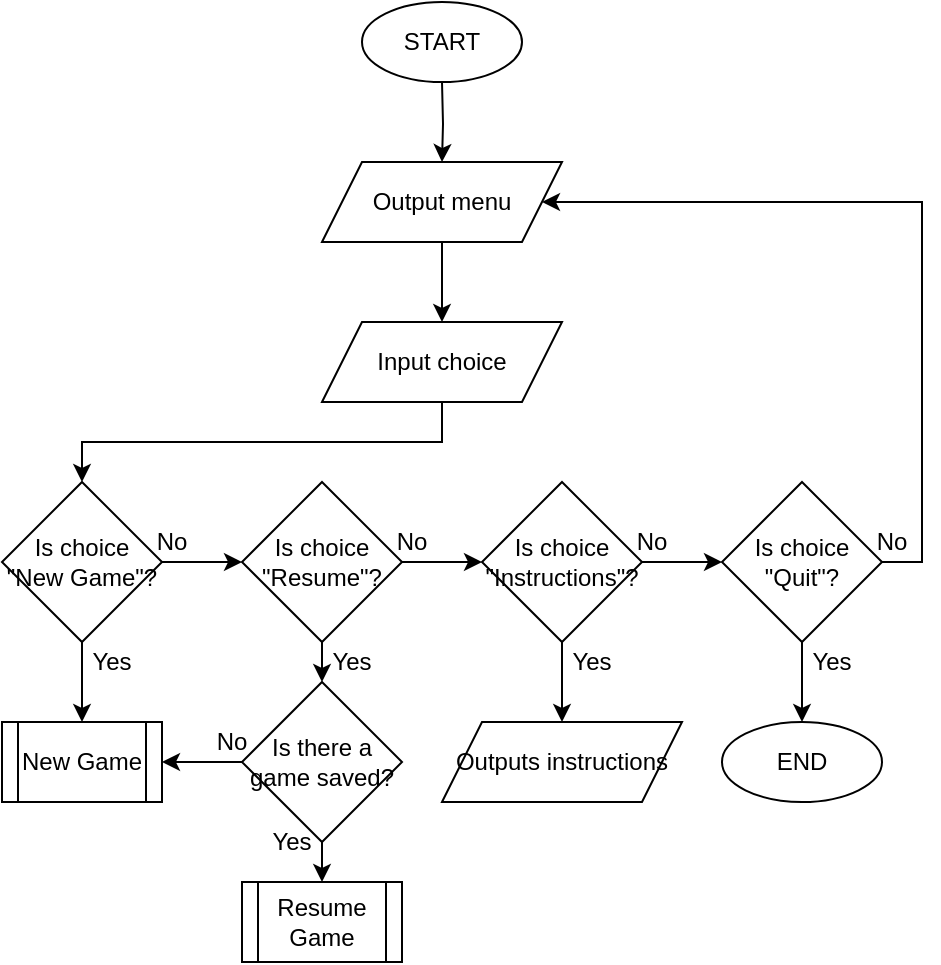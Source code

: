<mxfile version="20.8.10" type="device" pages="3"><diagram name="Menu" id="rsyZPItr7Qz4LaV8geYm"><mxGraphModel dx="1418" dy="828" grid="1" gridSize="10" guides="1" tooltips="1" connect="1" arrows="1" fold="1" page="1" pageScale="1" pageWidth="827" pageHeight="1169" math="0" shadow="0"><root><mxCell id="0"/><mxCell id="1" parent="0"/><mxCell id="aHPWum7SL6bMoqVEfxMI-2" value="" style="edgeStyle=orthogonalEdgeStyle;rounded=0;orthogonalLoop=1;jettySize=auto;html=1;exitX=0.5;exitY=1;exitDx=0;exitDy=0;" parent="1" target="aHPWum7SL6bMoqVEfxMI-1" edge="1"><mxGeometry relative="1" as="geometry"><mxPoint x="280" y="80" as="sourcePoint"/></mxGeometry></mxCell><mxCell id="aHPWum7SL6bMoqVEfxMI-4" value="" style="edgeStyle=orthogonalEdgeStyle;rounded=0;orthogonalLoop=1;jettySize=auto;html=1;" parent="1" source="aHPWum7SL6bMoqVEfxMI-1" target="aHPWum7SL6bMoqVEfxMI-3" edge="1"><mxGeometry relative="1" as="geometry"/></mxCell><mxCell id="aHPWum7SL6bMoqVEfxMI-1" value="Output menu" style="shape=parallelogram;perimeter=parallelogramPerimeter;whiteSpace=wrap;html=1;fixedSize=1;" parent="1" vertex="1"><mxGeometry x="220" y="120" width="120" height="40" as="geometry"/></mxCell><mxCell id="aHPWum7SL6bMoqVEfxMI-6" value="" style="edgeStyle=orthogonalEdgeStyle;rounded=0;orthogonalLoop=1;jettySize=auto;html=1;" parent="1" source="aHPWum7SL6bMoqVEfxMI-3" target="aHPWum7SL6bMoqVEfxMI-5" edge="1"><mxGeometry relative="1" as="geometry"><Array as="points"><mxPoint x="280" y="260"/><mxPoint x="100" y="260"/></Array></mxGeometry></mxCell><mxCell id="aHPWum7SL6bMoqVEfxMI-3" value="Input choice" style="shape=parallelogram;perimeter=parallelogramPerimeter;whiteSpace=wrap;html=1;fixedSize=1;" parent="1" vertex="1"><mxGeometry x="220" y="200" width="120" height="40" as="geometry"/></mxCell><mxCell id="aHPWum7SL6bMoqVEfxMI-39" value="" style="edgeStyle=orthogonalEdgeStyle;rounded=0;orthogonalLoop=1;jettySize=auto;html=1;" parent="1" source="aHPWum7SL6bMoqVEfxMI-5" target="aHPWum7SL6bMoqVEfxMI-9" edge="1"><mxGeometry relative="1" as="geometry"/></mxCell><mxCell id="aHPWum7SL6bMoqVEfxMI-42" value="" style="edgeStyle=orthogonalEdgeStyle;rounded=0;orthogonalLoop=1;jettySize=auto;html=1;" parent="1" source="aHPWum7SL6bMoqVEfxMI-5" target="aHPWum7SL6bMoqVEfxMI-34" edge="1"><mxGeometry relative="1" as="geometry"/></mxCell><mxCell id="aHPWum7SL6bMoqVEfxMI-5" value="Is choice &quot;New Game&quot;?" style="rhombus;whiteSpace=wrap;html=1;" parent="1" vertex="1"><mxGeometry x="60" y="280" width="80" height="80" as="geometry"/></mxCell><mxCell id="aHPWum7SL6bMoqVEfxMI-40" value="" style="edgeStyle=orthogonalEdgeStyle;rounded=0;orthogonalLoop=1;jettySize=auto;html=1;" parent="1" source="aHPWum7SL6bMoqVEfxMI-9" target="aHPWum7SL6bMoqVEfxMI-17" edge="1"><mxGeometry relative="1" as="geometry"/></mxCell><mxCell id="aHPWum7SL6bMoqVEfxMI-9" value="Is choice &quot;Resume&quot;?" style="rhombus;whiteSpace=wrap;html=1;" parent="1" vertex="1"><mxGeometry x="180" y="280" width="80" height="80" as="geometry"/></mxCell><mxCell id="bAZS2Fy3y-DPMMjaZG7Z-1" value="" style="edgeStyle=orthogonalEdgeStyle;rounded=0;orthogonalLoop=1;jettySize=auto;html=1;" parent="1" source="aHPWum7SL6bMoqVEfxMI-11" target="aHPWum7SL6bMoqVEfxMI-34" edge="1"><mxGeometry relative="1" as="geometry"/></mxCell><mxCell id="aHPWum7SL6bMoqVEfxMI-11" value="Is there a game saved?" style="rhombus;whiteSpace=wrap;html=1;" parent="1" vertex="1"><mxGeometry x="180" y="380" width="80" height="80" as="geometry"/></mxCell><mxCell id="aHPWum7SL6bMoqVEfxMI-41" value="" style="edgeStyle=orthogonalEdgeStyle;rounded=0;orthogonalLoop=1;jettySize=auto;html=1;" parent="1" source="aHPWum7SL6bMoqVEfxMI-17" target="aHPWum7SL6bMoqVEfxMI-23" edge="1"><mxGeometry relative="1" as="geometry"/></mxCell><mxCell id="aHPWum7SL6bMoqVEfxMI-44" value="" style="edgeStyle=orthogonalEdgeStyle;rounded=0;orthogonalLoop=1;jettySize=auto;html=1;" parent="1" source="aHPWum7SL6bMoqVEfxMI-17" target="aHPWum7SL6bMoqVEfxMI-21" edge="1"><mxGeometry relative="1" as="geometry"/></mxCell><mxCell id="aHPWum7SL6bMoqVEfxMI-17" value="Is choice &quot;Instructions&quot;?" style="rhombus;whiteSpace=wrap;html=1;" parent="1" vertex="1"><mxGeometry x="300" y="280" width="80" height="80" as="geometry"/></mxCell><mxCell id="aHPWum7SL6bMoqVEfxMI-21" value="Outputs instructions" style="shape=parallelogram;perimeter=parallelogramPerimeter;whiteSpace=wrap;html=1;fixedSize=1;" parent="1" vertex="1"><mxGeometry x="280" y="400" width="120" height="40" as="geometry"/></mxCell><mxCell id="aHPWum7SL6bMoqVEfxMI-45" value="" style="edgeStyle=orthogonalEdgeStyle;rounded=0;orthogonalLoop=1;jettySize=auto;html=1;" parent="1" source="aHPWum7SL6bMoqVEfxMI-23" edge="1"><mxGeometry relative="1" as="geometry"><mxPoint x="460" y="400" as="targetPoint"/></mxGeometry></mxCell><mxCell id="fhyIMDh7PU6mXe78p091-1" style="edgeStyle=orthogonalEdgeStyle;rounded=0;orthogonalLoop=1;jettySize=auto;html=1;entryX=1;entryY=0.5;entryDx=0;entryDy=0;" parent="1" source="aHPWum7SL6bMoqVEfxMI-23" target="aHPWum7SL6bMoqVEfxMI-1" edge="1"><mxGeometry relative="1" as="geometry"><Array as="points"><mxPoint x="520" y="320"/><mxPoint x="520" y="140"/></Array></mxGeometry></mxCell><mxCell id="aHPWum7SL6bMoqVEfxMI-23" value="Is choice &quot;Quit&quot;?" style="rhombus;whiteSpace=wrap;html=1;" parent="1" vertex="1"><mxGeometry x="420" y="280" width="80" height="80" as="geometry"/></mxCell><mxCell id="aHPWum7SL6bMoqVEfxMI-34" value="New Game" style="shape=process;whiteSpace=wrap;html=1;backgroundOutline=1;" parent="1" vertex="1"><mxGeometry x="60" y="400" width="80" height="40" as="geometry"/></mxCell><mxCell id="aHPWum7SL6bMoqVEfxMI-35" value="Resume Game" style="shape=process;whiteSpace=wrap;html=1;backgroundOutline=1;" parent="1" vertex="1"><mxGeometry x="180" y="480" width="80" height="40" as="geometry"/></mxCell><mxCell id="aHPWum7SL6bMoqVEfxMI-43" value="" style="endArrow=classic;html=1;rounded=0;exitX=0.5;exitY=1;exitDx=0;exitDy=0;entryX=0.5;entryY=0;entryDx=0;entryDy=0;" parent="1" source="aHPWum7SL6bMoqVEfxMI-9" target="aHPWum7SL6bMoqVEfxMI-11" edge="1"><mxGeometry width="50" height="50" relative="1" as="geometry"><mxPoint x="220" y="190" as="sourcePoint"/><mxPoint x="270" y="140" as="targetPoint"/></mxGeometry></mxCell><mxCell id="aHPWum7SL6bMoqVEfxMI-46" value="" style="endArrow=classic;html=1;rounded=0;exitX=0.5;exitY=1;exitDx=0;exitDy=0;entryX=0.5;entryY=0;entryDx=0;entryDy=0;" parent="1" source="aHPWum7SL6bMoqVEfxMI-11" target="aHPWum7SL6bMoqVEfxMI-35" edge="1"><mxGeometry width="50" height="50" relative="1" as="geometry"><mxPoint x="120" y="620" as="sourcePoint"/><mxPoint x="170" y="570" as="targetPoint"/></mxGeometry></mxCell><mxCell id="aHPWum7SL6bMoqVEfxMI-50" value="No" style="text;html=1;strokeColor=none;fillColor=none;align=center;verticalAlign=middle;whiteSpace=wrap;rounded=0;" parent="1" vertex="1"><mxGeometry x="130" y="300" width="30" height="20" as="geometry"/></mxCell><mxCell id="aHPWum7SL6bMoqVEfxMI-51" value="No" style="text;html=1;strokeColor=none;fillColor=none;align=center;verticalAlign=middle;whiteSpace=wrap;rounded=0;" parent="1" vertex="1"><mxGeometry x="250" y="300" width="30" height="20" as="geometry"/></mxCell><mxCell id="aHPWum7SL6bMoqVEfxMI-52" value="No" style="text;html=1;strokeColor=none;fillColor=none;align=center;verticalAlign=middle;whiteSpace=wrap;rounded=0;" parent="1" vertex="1"><mxGeometry x="370" y="300" width="30" height="20" as="geometry"/></mxCell><mxCell id="aHPWum7SL6bMoqVEfxMI-53" value="No" style="text;html=1;strokeColor=none;fillColor=none;align=center;verticalAlign=middle;whiteSpace=wrap;rounded=0;" parent="1" vertex="1"><mxGeometry x="490" y="300" width="30" height="20" as="geometry"/></mxCell><mxCell id="aHPWum7SL6bMoqVEfxMI-54" value="Yes" style="text;html=1;strokeColor=none;fillColor=none;align=center;verticalAlign=middle;whiteSpace=wrap;rounded=0;" parent="1" vertex="1"><mxGeometry x="100" y="360" width="30" height="20" as="geometry"/></mxCell><mxCell id="aHPWum7SL6bMoqVEfxMI-56" value="Yes" style="text;html=1;strokeColor=none;fillColor=none;align=center;verticalAlign=middle;whiteSpace=wrap;rounded=0;" parent="1" vertex="1"><mxGeometry x="220" y="360" width="30" height="20" as="geometry"/></mxCell><mxCell id="aHPWum7SL6bMoqVEfxMI-57" value="Yes" style="text;html=1;strokeColor=none;fillColor=none;align=center;verticalAlign=middle;whiteSpace=wrap;rounded=0;" parent="1" vertex="1"><mxGeometry x="340" y="360" width="30" height="20" as="geometry"/></mxCell><mxCell id="aHPWum7SL6bMoqVEfxMI-58" value="Yes" style="text;html=1;strokeColor=none;fillColor=none;align=center;verticalAlign=middle;whiteSpace=wrap;rounded=0;" parent="1" vertex="1"><mxGeometry x="460" y="360" width="30" height="20" as="geometry"/></mxCell><mxCell id="jz0oKMgvwB0GGJ80V5aK-2" value="END" style="ellipse;whiteSpace=wrap;html=1;" parent="1" vertex="1"><mxGeometry x="420" y="400" width="80" height="40" as="geometry"/></mxCell><mxCell id="bAZS2Fy3y-DPMMjaZG7Z-2" value="No" style="text;html=1;strokeColor=none;fillColor=none;align=center;verticalAlign=middle;whiteSpace=wrap;rounded=0;" parent="1" vertex="1"><mxGeometry x="160" y="400" width="30" height="20" as="geometry"/></mxCell><mxCell id="bAZS2Fy3y-DPMMjaZG7Z-4" value="Yes" style="text;html=1;strokeColor=none;fillColor=none;align=center;verticalAlign=middle;whiteSpace=wrap;rounded=0;" parent="1" vertex="1"><mxGeometry x="190" y="450" width="30" height="20" as="geometry"/></mxCell><mxCell id="BO9PV58kADJKv6PbDYlt-1" value="START" style="ellipse;whiteSpace=wrap;html=1;" vertex="1" parent="1"><mxGeometry x="240" y="40" width="80" height="40" as="geometry"/></mxCell></root></mxGraphModel></diagram><diagram id="NhuYHfRaxADJ94mgTWRD" name="Resume Game"><mxGraphModel dx="1434" dy="844" grid="1" gridSize="10" guides="1" tooltips="1" connect="1" arrows="1" fold="1" page="1" pageScale="1" pageWidth="827" pageHeight="1169" math="0" shadow="0"><root><mxCell id="0"/><mxCell id="1" parent="0"/><mxCell id="uyf4qu2IFmFK8C_nE69N-1" value="" style="edgeStyle=orthogonalEdgeStyle;rounded=0;orthogonalLoop=1;jettySize=auto;html=1;" parent="1" source="uyf4qu2IFmFK8C_nE69N-2" target="uyf4qu2IFmFK8C_nE69N-6" edge="1"><mxGeometry relative="1" as="geometry"/></mxCell><mxCell id="uyf4qu2IFmFK8C_nE69N-2" value="Load Game" style="rounded=0;whiteSpace=wrap;html=1;" parent="1" vertex="1"><mxGeometry x="40" y="120" width="80" height="40" as="geometry"/></mxCell><mxCell id="uyf4qu2IFmFK8C_nE69N-3" value="" style="edgeStyle=orthogonalEdgeStyle;rounded=0;orthogonalLoop=1;jettySize=auto;html=1;" parent="1" source="uyf4qu2IFmFK8C_nE69N-4" target="uyf4qu2IFmFK8C_nE69N-2" edge="1"><mxGeometry relative="1" as="geometry"/></mxCell><mxCell id="uyf4qu2IFmFK8C_nE69N-4" value="Resume Game" style="ellipse;whiteSpace=wrap;html=1;" parent="1" vertex="1"><mxGeometry x="40" y="40" width="80" height="40" as="geometry"/></mxCell><mxCell id="uyf4qu2IFmFK8C_nE69N-5" value="" style="edgeStyle=orthogonalEdgeStyle;rounded=0;orthogonalLoop=1;jettySize=auto;html=1;" parent="1" source="uyf4qu2IFmFK8C_nE69N-6" target="uyf4qu2IFmFK8C_nE69N-8" edge="1"><mxGeometry relative="1" as="geometry"/></mxCell><mxCell id="uyf4qu2IFmFK8C_nE69N-6" value="Outputs fleet grid" style="shape=parallelogram;perimeter=parallelogramPerimeter;whiteSpace=wrap;html=1;fixedSize=1;" parent="1" vertex="1"><mxGeometry x="20" y="200" width="120" height="40" as="geometry"/></mxCell><mxCell id="uyf4qu2IFmFK8C_nE69N-7" value="" style="edgeStyle=orthogonalEdgeStyle;rounded=0;orthogonalLoop=1;jettySize=auto;html=1;" parent="1" source="uyf4qu2IFmFK8C_nE69N-8" target="uyf4qu2IFmFK8C_nE69N-10" edge="1"><mxGeometry relative="1" as="geometry"/></mxCell><mxCell id="uyf4qu2IFmFK8C_nE69N-8" value="Input coordinates" style="shape=parallelogram;perimeter=parallelogramPerimeter;whiteSpace=wrap;html=1;fixedSize=1;" parent="1" vertex="1"><mxGeometry x="20" y="280" width="120" height="40" as="geometry"/></mxCell><mxCell id="XqK7ltyj_e1DEQT_O8eb-12" style="edgeStyle=orthogonalEdgeStyle;rounded=0;orthogonalLoop=1;jettySize=auto;html=1;entryX=0.5;entryY=0;entryDx=0;entryDy=0;" parent="1" source="uyf4qu2IFmFK8C_nE69N-10" target="XqK7ltyj_e1DEQT_O8eb-5" edge="1"><mxGeometry relative="1" as="geometry"/></mxCell><mxCell id="XqK7ltyj_e1DEQT_O8eb-14" style="edgeStyle=orthogonalEdgeStyle;rounded=0;orthogonalLoop=1;jettySize=auto;html=1;entryX=0;entryY=0.5;entryDx=0;entryDy=0;" parent="1" source="uyf4qu2IFmFK8C_nE69N-10" target="XqK7ltyj_e1DEQT_O8eb-13" edge="1"><mxGeometry relative="1" as="geometry"/></mxCell><mxCell id="uyf4qu2IFmFK8C_nE69N-10" value="Are the coordinates the same as a ship?" style="rhombus;whiteSpace=wrap;html=1;" parent="1" vertex="1"><mxGeometry x="40" y="360" width="80" height="80" as="geometry"/></mxCell><mxCell id="uyf4qu2IFmFK8C_nE69N-11" value="No" style="text;html=1;strokeColor=none;fillColor=none;align=center;verticalAlign=middle;whiteSpace=wrap;rounded=0;" parent="1" vertex="1"><mxGeometry x="110" y="380" width="30" height="20" as="geometry"/></mxCell><mxCell id="XqK7ltyj_e1DEQT_O8eb-7" value="" style="edgeStyle=orthogonalEdgeStyle;rounded=0;orthogonalLoop=1;jettySize=auto;html=1;" parent="1" source="XqK7ltyj_e1DEQT_O8eb-5" target="XqK7ltyj_e1DEQT_O8eb-6" edge="1"><mxGeometry relative="1" as="geometry"/></mxCell><mxCell id="XqK7ltyj_e1DEQT_O8eb-10" value="" style="edgeStyle=orthogonalEdgeStyle;rounded=0;orthogonalLoop=1;jettySize=auto;html=1;" parent="1" source="XqK7ltyj_e1DEQT_O8eb-5" target="XqK7ltyj_e1DEQT_O8eb-9" edge="1"><mxGeometry relative="1" as="geometry"/></mxCell><mxCell id="XqK7ltyj_e1DEQT_O8eb-5" value="Is the ship sunk?" style="rhombus;whiteSpace=wrap;html=1;" parent="1" vertex="1"><mxGeometry x="40" y="480" width="80" height="80" as="geometry"/></mxCell><mxCell id="OBL9TI2jDs1ZNQnw-UWB-7" style="edgeStyle=orthogonalEdgeStyle;rounded=0;orthogonalLoop=1;jettySize=auto;html=1;entryX=0.5;entryY=0;entryDx=0;entryDy=0;exitX=1;exitY=0.5;exitDx=0;exitDy=0;" parent="1" source="XqK7ltyj_e1DEQT_O8eb-6" target="XqK7ltyj_e1DEQT_O8eb-37" edge="1"><mxGeometry relative="1" as="geometry"/></mxCell><mxCell id="XqK7ltyj_e1DEQT_O8eb-6" value="Hit" style="rounded=0;whiteSpace=wrap;html=1;" parent="1" vertex="1"><mxGeometry x="160" y="500" width="80" height="40" as="geometry"/></mxCell><mxCell id="XqK7ltyj_e1DEQT_O8eb-8" value="No" style="text;html=1;strokeColor=none;fillColor=none;align=center;verticalAlign=middle;whiteSpace=wrap;rounded=0;" parent="1" vertex="1"><mxGeometry x="110" y="500" width="30" height="20" as="geometry"/></mxCell><mxCell id="XqK7ltyj_e1DEQT_O8eb-25" style="edgeStyle=orthogonalEdgeStyle;rounded=0;orthogonalLoop=1;jettySize=auto;html=1;entryX=0;entryY=0.5;entryDx=0;entryDy=0;" parent="1" source="XqK7ltyj_e1DEQT_O8eb-9" target="XqK7ltyj_e1DEQT_O8eb-24" edge="1"><mxGeometry relative="1" as="geometry"><Array as="points"><mxPoint x="80" y="640"/></Array></mxGeometry></mxCell><mxCell id="XqK7ltyj_e1DEQT_O8eb-9" value="Sink" style="rounded=0;whiteSpace=wrap;html=1;" parent="1" vertex="1"><mxGeometry x="40" y="600" width="80" height="40" as="geometry"/></mxCell><mxCell id="OBL9TI2jDs1ZNQnw-UWB-8" style="edgeStyle=orthogonalEdgeStyle;rounded=0;orthogonalLoop=1;jettySize=auto;html=1;" parent="1" source="XqK7ltyj_e1DEQT_O8eb-13" edge="1"><mxGeometry relative="1" as="geometry"><mxPoint x="280" y="660" as="targetPoint"/></mxGeometry></mxCell><mxCell id="XqK7ltyj_e1DEQT_O8eb-13" value="Miss" style="rounded=0;whiteSpace=wrap;html=1;" parent="1" vertex="1"><mxGeometry x="160" y="380" width="80" height="40" as="geometry"/></mxCell><mxCell id="XqK7ltyj_e1DEQT_O8eb-27" value="" style="edgeStyle=orthogonalEdgeStyle;rounded=0;orthogonalLoop=1;jettySize=auto;html=1;" parent="1" source="XqK7ltyj_e1DEQT_O8eb-18" target="XqK7ltyj_e1DEQT_O8eb-19" edge="1"><mxGeometry relative="1" as="geometry"/></mxCell><mxCell id="XqK7ltyj_e1DEQT_O8eb-18" value="Computer generates coordinates" style="rounded=0;whiteSpace=wrap;html=1;" parent="1" vertex="1"><mxGeometry x="480" y="560" width="80" height="40" as="geometry"/></mxCell><mxCell id="XqK7ltyj_e1DEQT_O8eb-28" value="" style="edgeStyle=orthogonalEdgeStyle;rounded=0;orthogonalLoop=1;jettySize=auto;html=1;" parent="1" source="XqK7ltyj_e1DEQT_O8eb-19" target="XqK7ltyj_e1DEQT_O8eb-20" edge="1"><mxGeometry relative="1" as="geometry"/></mxCell><mxCell id="XqK7ltyj_e1DEQT_O8eb-29" value="" style="edgeStyle=orthogonalEdgeStyle;rounded=0;orthogonalLoop=1;jettySize=auto;html=1;" parent="1" source="XqK7ltyj_e1DEQT_O8eb-19" target="XqK7ltyj_e1DEQT_O8eb-23" edge="1"><mxGeometry relative="1" as="geometry"/></mxCell><mxCell id="XqK7ltyj_e1DEQT_O8eb-19" value="Are the coordinates the same as a ship?" style="rhombus;whiteSpace=wrap;html=1;" parent="1" vertex="1"><mxGeometry x="480" y="440" width="80" height="80" as="geometry"/></mxCell><mxCell id="XqK7ltyj_e1DEQT_O8eb-30" value="" style="edgeStyle=orthogonalEdgeStyle;rounded=0;orthogonalLoop=1;jettySize=auto;html=1;" parent="1" source="XqK7ltyj_e1DEQT_O8eb-20" target="XqK7ltyj_e1DEQT_O8eb-22" edge="1"><mxGeometry relative="1" as="geometry"/></mxCell><mxCell id="XqK7ltyj_e1DEQT_O8eb-31" value="" style="edgeStyle=orthogonalEdgeStyle;rounded=0;orthogonalLoop=1;jettySize=auto;html=1;" parent="1" source="XqK7ltyj_e1DEQT_O8eb-20" target="XqK7ltyj_e1DEQT_O8eb-21" edge="1"><mxGeometry relative="1" as="geometry"/></mxCell><mxCell id="XqK7ltyj_e1DEQT_O8eb-20" value="Is the ship sunk?" style="rhombus;whiteSpace=wrap;html=1;" parent="1" vertex="1"><mxGeometry x="480" y="320" width="80" height="80" as="geometry"/></mxCell><mxCell id="OBL9TI2jDs1ZNQnw-UWB-4" value="" style="edgeStyle=orthogonalEdgeStyle;rounded=0;orthogonalLoop=1;jettySize=auto;html=1;" parent="1" source="XqK7ltyj_e1DEQT_O8eb-21" target="XqK7ltyj_e1DEQT_O8eb-43" edge="1"><mxGeometry relative="1" as="geometry"/></mxCell><mxCell id="XqK7ltyj_e1DEQT_O8eb-21" value="Sink" style="rounded=0;whiteSpace=wrap;html=1;" parent="1" vertex="1"><mxGeometry x="480" y="240" width="80" height="40" as="geometry"/></mxCell><mxCell id="OBL9TI2jDs1ZNQnw-UWB-5" style="edgeStyle=orthogonalEdgeStyle;rounded=0;orthogonalLoop=1;jettySize=auto;html=1;entryX=0.5;entryY=0;entryDx=0;entryDy=0;" parent="1" source="XqK7ltyj_e1DEQT_O8eb-22" target="XqK7ltyj_e1DEQT_O8eb-45" edge="1"><mxGeometry relative="1" as="geometry"><Array as="points"><mxPoint x="640" y="80"/><mxPoint x="400" y="80"/></Array></mxGeometry></mxCell><mxCell id="XqK7ltyj_e1DEQT_O8eb-22" value="Hit" style="rounded=0;whiteSpace=wrap;html=1;" parent="1" vertex="1"><mxGeometry x="600" y="340" width="80" height="40" as="geometry"/></mxCell><mxCell id="OBL9TI2jDs1ZNQnw-UWB-6" style="edgeStyle=orthogonalEdgeStyle;rounded=0;orthogonalLoop=1;jettySize=auto;html=1;entryX=0.5;entryY=0;entryDx=0;entryDy=0;" parent="1" source="XqK7ltyj_e1DEQT_O8eb-23" target="XqK7ltyj_e1DEQT_O8eb-45" edge="1"><mxGeometry relative="1" as="geometry"><Array as="points"><mxPoint x="720" y="480"/><mxPoint x="720" y="80"/><mxPoint x="400" y="80"/></Array></mxGeometry></mxCell><mxCell id="XqK7ltyj_e1DEQT_O8eb-23" value="Miss" style="rounded=0;whiteSpace=wrap;html=1;" parent="1" vertex="1"><mxGeometry x="600" y="460" width="80" height="40" as="geometry"/></mxCell><mxCell id="XqK7ltyj_e1DEQT_O8eb-39" value="" style="edgeStyle=orthogonalEdgeStyle;rounded=0;orthogonalLoop=1;jettySize=auto;html=1;" parent="1" source="XqK7ltyj_e1DEQT_O8eb-24" target="XqK7ltyj_e1DEQT_O8eb-37" edge="1"><mxGeometry relative="1" as="geometry"/></mxCell><mxCell id="OBL9TI2jDs1ZNQnw-UWB-10" value="" style="edgeStyle=orthogonalEdgeStyle;rounded=0;orthogonalLoop=1;jettySize=auto;html=1;" parent="1" source="XqK7ltyj_e1DEQT_O8eb-24" target="OBL9TI2jDs1ZNQnw-UWB-9" edge="1"><mxGeometry relative="1" as="geometry"/></mxCell><mxCell id="XqK7ltyj_e1DEQT_O8eb-24" value="Is the game over?" style="rhombus;whiteSpace=wrap;html=1;" parent="1" vertex="1"><mxGeometry x="120" y="640" width="80" height="80" as="geometry"/></mxCell><mxCell id="XqK7ltyj_e1DEQT_O8eb-40" value="" style="edgeStyle=orthogonalEdgeStyle;rounded=0;orthogonalLoop=1;jettySize=auto;html=1;" parent="1" source="XqK7ltyj_e1DEQT_O8eb-37" target="XqK7ltyj_e1DEQT_O8eb-38" edge="1"><mxGeometry relative="1" as="geometry"/></mxCell><mxCell id="XqK7ltyj_e1DEQT_O8eb-37" value="Update fleet grid" style="rounded=0;whiteSpace=wrap;html=1;" parent="1" vertex="1"><mxGeometry x="240" y="660" width="80" height="40" as="geometry"/></mxCell><mxCell id="XqK7ltyj_e1DEQT_O8eb-41" style="edgeStyle=orthogonalEdgeStyle;rounded=0;orthogonalLoop=1;jettySize=auto;html=1;entryX=0.5;entryY=1;entryDx=0;entryDy=0;exitX=1;exitY=0.5;exitDx=0;exitDy=0;" parent="1" source="XqK7ltyj_e1DEQT_O8eb-38" target="XqK7ltyj_e1DEQT_O8eb-18" edge="1"><mxGeometry relative="1" as="geometry"><Array as="points"><mxPoint x="520" y="680"/></Array></mxGeometry></mxCell><mxCell id="XqK7ltyj_e1DEQT_O8eb-38" value="Outputs fleet grid" style="shape=parallelogram;perimeter=parallelogramPerimeter;whiteSpace=wrap;html=1;fixedSize=1;" parent="1" vertex="1"><mxGeometry x="340" y="660" width="120" height="40" as="geometry"/></mxCell><mxCell id="OBL9TI2jDs1ZNQnw-UWB-1" value="" style="edgeStyle=orthogonalEdgeStyle;rounded=0;orthogonalLoop=1;jettySize=auto;html=1;" parent="1" source="XqK7ltyj_e1DEQT_O8eb-43" target="XqK7ltyj_e1DEQT_O8eb-45" edge="1"><mxGeometry relative="1" as="geometry"/></mxCell><mxCell id="OBL9TI2jDs1ZNQnw-UWB-12" style="edgeStyle=orthogonalEdgeStyle;rounded=0;orthogonalLoop=1;jettySize=auto;html=1;entryX=0.5;entryY=1;entryDx=0;entryDy=0;" parent="1" source="XqK7ltyj_e1DEQT_O8eb-43" target="OBL9TI2jDs1ZNQnw-UWB-11" edge="1"><mxGeometry relative="1" as="geometry"><Array as="points"><mxPoint x="580" y="160"/></Array></mxGeometry></mxCell><mxCell id="XqK7ltyj_e1DEQT_O8eb-43" value="Is the game over?" style="rhombus;whiteSpace=wrap;html=1;" parent="1" vertex="1"><mxGeometry x="480" y="120" width="80" height="80" as="geometry"/></mxCell><mxCell id="XqK7ltyj_e1DEQT_O8eb-45" value="Update fleet grid" style="rounded=0;whiteSpace=wrap;html=1;" parent="1" vertex="1"><mxGeometry x="360" y="140" width="80" height="40" as="geometry"/></mxCell><mxCell id="OBL9TI2jDs1ZNQnw-UWB-3" style="edgeStyle=orthogonalEdgeStyle;rounded=0;orthogonalLoop=1;jettySize=auto;html=1;entryX=1;entryY=0.5;entryDx=0;entryDy=0;exitX=0;exitY=0.5;exitDx=0;exitDy=0;" parent="1" source="XqK7ltyj_e1DEQT_O8eb-46" target="uyf4qu2IFmFK8C_nE69N-6" edge="1"><mxGeometry relative="1" as="geometry"><Array as="points"><mxPoint x="200" y="160"/><mxPoint x="200" y="220"/></Array></mxGeometry></mxCell><mxCell id="XqK7ltyj_e1DEQT_O8eb-46" value="Outputs fleet grid" style="shape=parallelogram;perimeter=parallelogramPerimeter;whiteSpace=wrap;html=1;fixedSize=1;" parent="1" vertex="1"><mxGeometry x="220" y="140" width="120" height="40" as="geometry"/></mxCell><mxCell id="OBL9TI2jDs1ZNQnw-UWB-2" value="" style="endArrow=classic;html=1;rounded=0;exitX=0;exitY=0.5;exitDx=0;exitDy=0;entryX=1;entryY=0.5;entryDx=0;entryDy=0;" parent="1" source="XqK7ltyj_e1DEQT_O8eb-45" target="XqK7ltyj_e1DEQT_O8eb-46" edge="1"><mxGeometry width="50" height="50" relative="1" as="geometry"><mxPoint x="300" y="300" as="sourcePoint"/><mxPoint x="350" y="250" as="targetPoint"/></mxGeometry></mxCell><mxCell id="OBL9TI2jDs1ZNQnw-UWB-9" value="END" style="ellipse;whiteSpace=wrap;html=1;" parent="1" vertex="1"><mxGeometry x="120" y="760" width="80" height="40" as="geometry"/></mxCell><mxCell id="OBL9TI2jDs1ZNQnw-UWB-11" value="END" style="ellipse;whiteSpace=wrap;html=1;" parent="1" vertex="1"><mxGeometry x="540" y="90" width="80" height="40" as="geometry"/></mxCell><mxCell id="OBL9TI2jDs1ZNQnw-UWB-13" value="No" style="text;html=1;strokeColor=none;fillColor=none;align=center;verticalAlign=middle;whiteSpace=wrap;rounded=0;" parent="1" vertex="1"><mxGeometry x="190" y="660" width="30" height="20" as="geometry"/></mxCell><mxCell id="OBL9TI2jDs1ZNQnw-UWB-14" value="No" style="text;html=1;strokeColor=none;fillColor=none;align=center;verticalAlign=middle;whiteSpace=wrap;rounded=0;" parent="1" vertex="1"><mxGeometry x="460" y="140" width="30" height="20" as="geometry"/></mxCell><mxCell id="OBL9TI2jDs1ZNQnw-UWB-15" value="No" style="text;html=1;strokeColor=none;fillColor=none;align=center;verticalAlign=middle;whiteSpace=wrap;rounded=0;" parent="1" vertex="1"><mxGeometry x="550" y="460" width="30" height="20" as="geometry"/></mxCell><mxCell id="OBL9TI2jDs1ZNQnw-UWB-16" value="No" style="text;html=1;strokeColor=none;fillColor=none;align=center;verticalAlign=middle;whiteSpace=wrap;rounded=0;" parent="1" vertex="1"><mxGeometry x="550" y="340" width="30" height="20" as="geometry"/></mxCell><mxCell id="Dee--Kojwzvpi58iI2l2-1" value="Yes" style="text;html=1;strokeColor=none;fillColor=none;align=center;verticalAlign=middle;whiteSpace=wrap;rounded=0;" parent="1" vertex="1"><mxGeometry x="80" y="440" width="30" height="20" as="geometry"/></mxCell><mxCell id="Dee--Kojwzvpi58iI2l2-2" value="Yes" style="text;html=1;strokeColor=none;fillColor=none;align=center;verticalAlign=middle;whiteSpace=wrap;rounded=0;" parent="1" vertex="1"><mxGeometry x="80" y="550" width="30" height="20" as="geometry"/></mxCell><mxCell id="Dee--Kojwzvpi58iI2l2-3" value="Yes" style="text;html=1;strokeColor=none;fillColor=none;align=center;verticalAlign=middle;whiteSpace=wrap;rounded=0;" parent="1" vertex="1"><mxGeometry x="160" y="710" width="30" height="20" as="geometry"/></mxCell><mxCell id="Dee--Kojwzvpi58iI2l2-4" value="Yes" style="text;html=1;strokeColor=none;fillColor=none;align=center;verticalAlign=middle;whiteSpace=wrap;rounded=0;" parent="1" vertex="1"><mxGeometry x="520" y="430" width="30" height="20" as="geometry"/></mxCell><mxCell id="Dee--Kojwzvpi58iI2l2-5" value="Yes" style="text;html=1;strokeColor=none;fillColor=none;align=center;verticalAlign=middle;whiteSpace=wrap;rounded=0;" parent="1" vertex="1"><mxGeometry x="520" y="310" width="30" height="20" as="geometry"/></mxCell><mxCell id="Dee--Kojwzvpi58iI2l2-6" value="Yes" style="text;html=1;strokeColor=none;fillColor=none;align=center;verticalAlign=middle;whiteSpace=wrap;rounded=0;" parent="1" vertex="1"><mxGeometry x="550" y="140" width="30" height="20" as="geometry"/></mxCell></root></mxGraphModel></diagram><diagram id="1KEa43M1rWY_72p2Gepr" name="New Game"><mxGraphModel dx="1434" dy="844" grid="1" gridSize="10" guides="1" tooltips="1" connect="1" arrows="1" fold="1" page="1" pageScale="1" pageWidth="827" pageHeight="1169" math="0" shadow="0"><root><mxCell id="0"/><mxCell id="1" parent="0"/><mxCell id="U_PAs6JKHD8aWDzLNoD6-4" value="" style="edgeStyle=orthogonalEdgeStyle;rounded=0;orthogonalLoop=1;jettySize=auto;html=1;" parent="1" source="U_PAs6JKHD8aWDzLNoD6-1" target="U_PAs6JKHD8aWDzLNoD6-2" edge="1"><mxGeometry relative="1" as="geometry"/></mxCell><mxCell id="U_PAs6JKHD8aWDzLNoD6-1" value="New Game" style="ellipse;whiteSpace=wrap;html=1;" parent="1" vertex="1"><mxGeometry x="120" y="40" width="80" height="40" as="geometry"/></mxCell><mxCell id="U_PAs6JKHD8aWDzLNoD6-5" value="" style="edgeStyle=orthogonalEdgeStyle;rounded=0;orthogonalLoop=1;jettySize=auto;html=1;" parent="1" source="U_PAs6JKHD8aWDzLNoD6-2" target="U_PAs6JKHD8aWDzLNoD6-3" edge="1"><mxGeometry relative="1" as="geometry"/></mxCell><mxCell id="U_PAs6JKHD8aWDzLNoD6-2" value="Generate blank fleet grid" style="rounded=0;whiteSpace=wrap;html=1;" parent="1" vertex="1"><mxGeometry x="120" y="120" width="80" height="40" as="geometry"/></mxCell><mxCell id="U_PAs6JKHD8aWDzLNoD6-8" value="" style="edgeStyle=orthogonalEdgeStyle;rounded=0;orthogonalLoop=1;jettySize=auto;html=1;" parent="1" source="U_PAs6JKHD8aWDzLNoD6-3" target="U_PAs6JKHD8aWDzLNoD6-7" edge="1"><mxGeometry relative="1" as="geometry"/></mxCell><mxCell id="U_PAs6JKHD8aWDzLNoD6-3" value="Output fleet grid" style="shape=parallelogram;perimeter=parallelogramPerimeter;whiteSpace=wrap;html=1;fixedSize=1;" parent="1" vertex="1"><mxGeometry x="100" y="200" width="120" height="40" as="geometry"/></mxCell><mxCell id="TKY-yMkymzKLdiI-axJ0-3" value="" style="edgeStyle=orthogonalEdgeStyle;rounded=0;orthogonalLoop=1;jettySize=auto;html=1;" parent="1" source="U_PAs6JKHD8aWDzLNoD6-7" target="TKY-yMkymzKLdiI-axJ0-1" edge="1"><mxGeometry relative="1" as="geometry"/></mxCell><mxCell id="U_PAs6JKHD8aWDzLNoD6-7" value="Input coordinates" style="shape=parallelogram;perimeter=parallelogramPerimeter;whiteSpace=wrap;html=1;fixedSize=1;" parent="1" vertex="1"><mxGeometry x="100" y="280" width="120" height="40" as="geometry"/></mxCell><mxCell id="TKY-yMkymzKLdiI-axJ0-4" value="" style="edgeStyle=orthogonalEdgeStyle;rounded=0;orthogonalLoop=1;jettySize=auto;html=1;" parent="1" source="TKY-yMkymzKLdiI-axJ0-1" target="TKY-yMkymzKLdiI-axJ0-2" edge="1"><mxGeometry relative="1" as="geometry"/></mxCell><mxCell id="TKY-yMkymzKLdiI-axJ0-1" value="Update fleet grid" style="rounded=0;whiteSpace=wrap;html=1;" parent="1" vertex="1"><mxGeometry x="120" y="360" width="80" height="40" as="geometry"/></mxCell><mxCell id="TKY-yMkymzKLdiI-axJ0-6" value="" style="edgeStyle=orthogonalEdgeStyle;rounded=0;orthogonalLoop=1;jettySize=auto;html=1;" parent="1" source="TKY-yMkymzKLdiI-axJ0-2" target="TKY-yMkymzKLdiI-axJ0-5" edge="1"><mxGeometry relative="1" as="geometry"/></mxCell><mxCell id="TKY-yMkymzKLdiI-axJ0-2" value="Outputs fleet grid" style="shape=parallelogram;perimeter=parallelogramPerimeter;whiteSpace=wrap;html=1;fixedSize=1;" parent="1" vertex="1"><mxGeometry x="100" y="440" width="120" height="40" as="geometry"/></mxCell><mxCell id="TKY-yMkymzKLdiI-axJ0-7" style="edgeStyle=orthogonalEdgeStyle;rounded=0;orthogonalLoop=1;jettySize=auto;html=1;" parent="1" source="TKY-yMkymzKLdiI-axJ0-5" edge="1"><mxGeometry relative="1" as="geometry"><Array as="points"><mxPoint x="80" y="560"/><mxPoint x="80" y="220"/></Array><mxPoint x="110" y="220" as="targetPoint"/></mxGeometry></mxCell><mxCell id="TKY-yMkymzKLdiI-axJ0-10" value="" style="edgeStyle=orthogonalEdgeStyle;rounded=0;orthogonalLoop=1;jettySize=auto;html=1;" parent="1" source="TKY-yMkymzKLdiI-axJ0-5" target="TKY-yMkymzKLdiI-axJ0-9" edge="1"><mxGeometry relative="1" as="geometry"/></mxCell><mxCell id="TKY-yMkymzKLdiI-axJ0-5" value="Are all the ships allocated?" style="rhombus;whiteSpace=wrap;html=1;" parent="1" vertex="1"><mxGeometry x="120" y="520" width="80" height="80" as="geometry"/></mxCell><mxCell id="TKY-yMkymzKLdiI-axJ0-13" value="" style="edgeStyle=orthogonalEdgeStyle;rounded=0;orthogonalLoop=1;jettySize=auto;html=1;" parent="1" source="TKY-yMkymzKLdiI-axJ0-9" target="TKY-yMkymzKLdiI-axJ0-11" edge="1"><mxGeometry relative="1" as="geometry"/></mxCell><mxCell id="TKY-yMkymzKLdiI-axJ0-9" value="Generate coordiates" style="rounded=0;whiteSpace=wrap;html=1;" parent="1" vertex="1"><mxGeometry x="240" y="540" width="80" height="40" as="geometry"/></mxCell><mxCell id="TKY-yMkymzKLdiI-axJ0-14" value="" style="edgeStyle=orthogonalEdgeStyle;rounded=0;orthogonalLoop=1;jettySize=auto;html=1;" parent="1" source="TKY-yMkymzKLdiI-axJ0-11" target="TKY-yMkymzKLdiI-axJ0-12" edge="1"><mxGeometry relative="1" as="geometry"/></mxCell><mxCell id="TKY-yMkymzKLdiI-axJ0-11" value="Update fleet grid" style="rounded=0;whiteSpace=wrap;html=1;" parent="1" vertex="1"><mxGeometry x="360" y="540" width="80" height="40" as="geometry"/></mxCell><mxCell id="vyMGFbBBI1fQ79pMCg-Z-1" value="" style="edgeStyle=orthogonalEdgeStyle;rounded=0;orthogonalLoop=1;jettySize=auto;html=1;" edge="1" parent="1" source="TKY-yMkymzKLdiI-axJ0-12" target="TKY-yMkymzKLdiI-axJ0-18"><mxGeometry relative="1" as="geometry"/></mxCell><mxCell id="vyMGFbBBI1fQ79pMCg-Z-4" style="edgeStyle=orthogonalEdgeStyle;rounded=0;orthogonalLoop=1;jettySize=auto;html=1;entryX=0.5;entryY=0;entryDx=0;entryDy=0;" edge="1" parent="1" source="TKY-yMkymzKLdiI-axJ0-12" target="TKY-yMkymzKLdiI-axJ0-9"><mxGeometry relative="1" as="geometry"/></mxCell><mxCell id="TKY-yMkymzKLdiI-axJ0-12" value="Are all the ships allocated?" style="rhombus;whiteSpace=wrap;html=1;" parent="1" vertex="1"><mxGeometry x="360" y="440" width="80" height="80" as="geometry"/></mxCell><mxCell id="TKY-yMkymzKLdiI-axJ0-16" value="Resume Game" style="shape=process;whiteSpace=wrap;html=1;backgroundOutline=1;" parent="1" vertex="1"><mxGeometry x="360" y="280" width="80" height="40" as="geometry"/></mxCell><mxCell id="TKY-yMkymzKLdiI-axJ0-20" value="" style="edgeStyle=orthogonalEdgeStyle;rounded=0;orthogonalLoop=1;jettySize=auto;html=1;" parent="1" source="TKY-yMkymzKLdiI-axJ0-18" target="TKY-yMkymzKLdiI-axJ0-16" edge="1"><mxGeometry relative="1" as="geometry"/></mxCell><mxCell id="TKY-yMkymzKLdiI-axJ0-18" value="Save Game" style="rounded=0;whiteSpace=wrap;html=1;" parent="1" vertex="1"><mxGeometry x="360" y="360" width="80" height="40" as="geometry"/></mxCell><mxCell id="QnsQqPYmlwkDRoAS3C0y-1" value="No" style="text;html=1;strokeColor=none;fillColor=none;align=center;verticalAlign=middle;whiteSpace=wrap;rounded=0;" vertex="1" parent="1"><mxGeometry x="100" y="540" width="30" height="20" as="geometry"/></mxCell><mxCell id="HACowljUj2uwDvY1bRAO-1" value="Yes" style="text;html=1;strokeColor=none;fillColor=none;align=center;verticalAlign=middle;whiteSpace=wrap;rounded=0;" vertex="1" parent="1"><mxGeometry x="190" y="540" width="30" height="20" as="geometry"/></mxCell><mxCell id="HACowljUj2uwDvY1bRAO-2" value="No" style="text;html=1;strokeColor=none;fillColor=none;align=center;verticalAlign=middle;whiteSpace=wrap;rounded=0;" vertex="1" parent="1"><mxGeometry x="340" y="460" width="30" height="20" as="geometry"/></mxCell><mxCell id="HACowljUj2uwDvY1bRAO-3" value="Yes" style="text;html=1;strokeColor=none;fillColor=none;align=center;verticalAlign=middle;whiteSpace=wrap;rounded=0;" vertex="1" parent="1"><mxGeometry x="399" y="420" width="30" height="20" as="geometry"/></mxCell></root></mxGraphModel></diagram></mxfile>